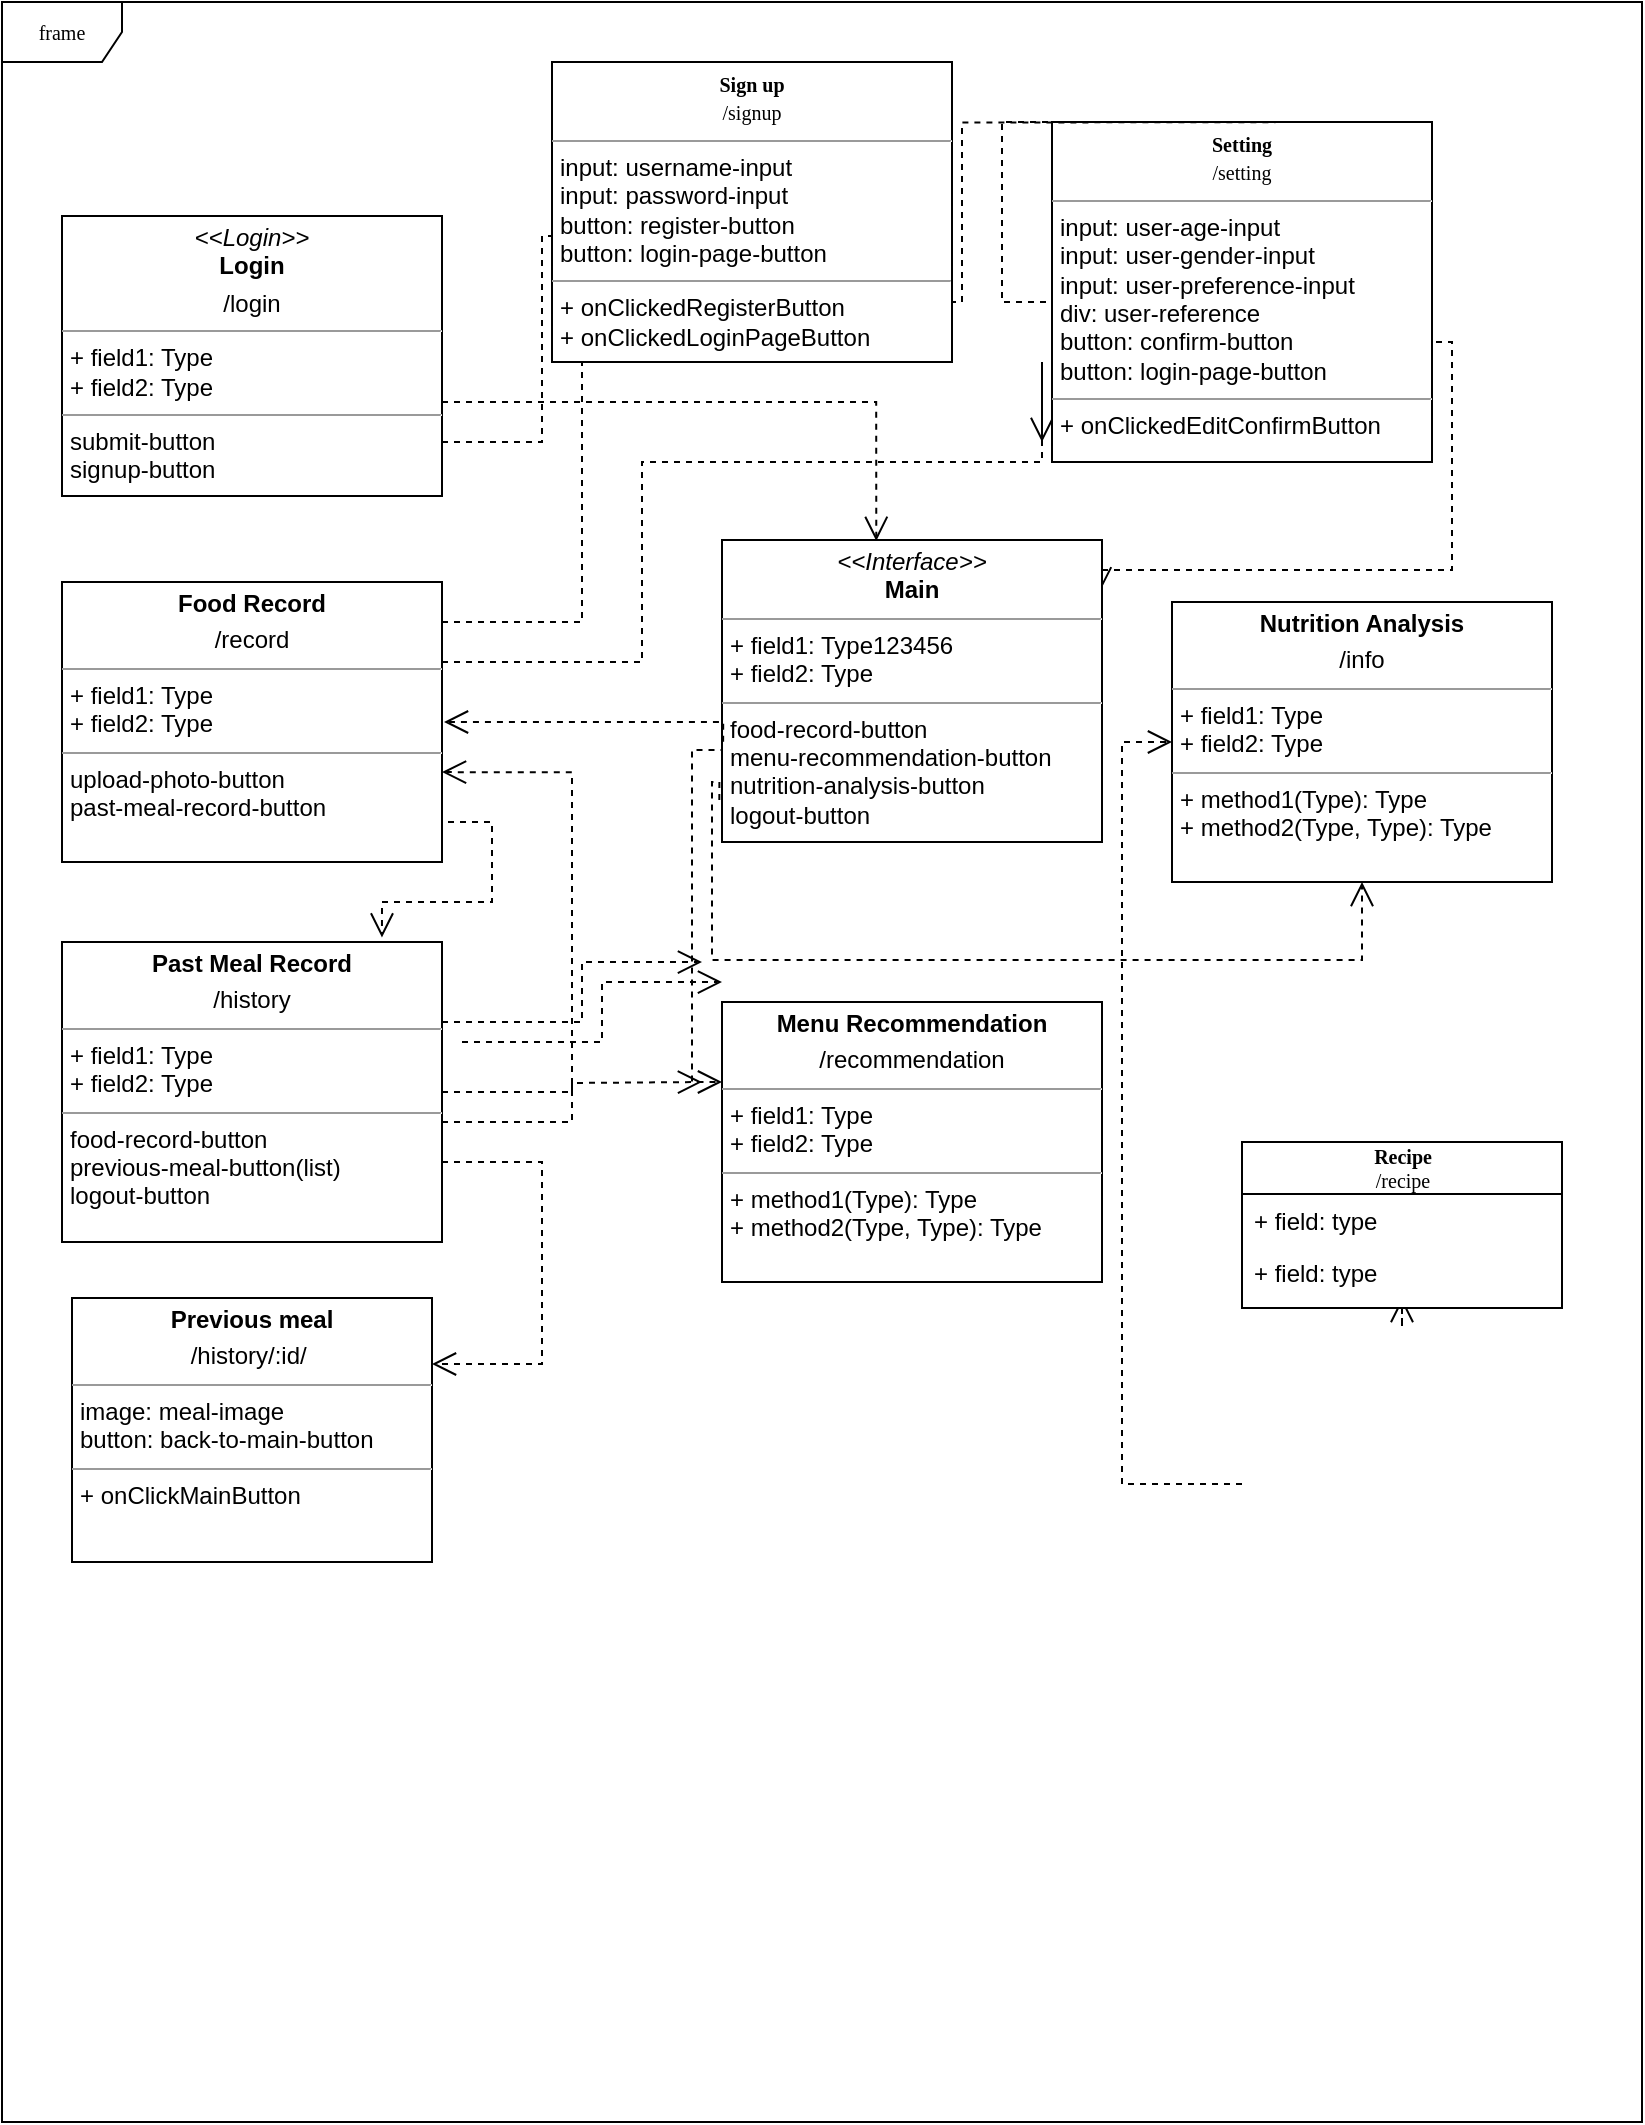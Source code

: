 <mxfile version="15.5.8" type="github">
  <diagram name="Page-1" id="c4acf3e9-155e-7222-9cf6-157b1a14988f">
    <mxGraphModel dx="1006" dy="2377" grid="1" gridSize="10" guides="1" tooltips="1" connect="1" arrows="1" fold="1" page="1" pageScale="1" pageWidth="850" pageHeight="1100" background="none" math="0" shadow="0">
      <root>
        <mxCell id="0" />
        <mxCell id="1" parent="0" />
        <mxCell id="17acba5748e5396b-1" value="frame" style="shape=umlFrame;whiteSpace=wrap;html=1;rounded=0;shadow=0;comic=0;labelBackgroundColor=none;strokeWidth=1;fontFamily=Verdana;fontSize=10;align=center;" parent="1" vertex="1">
          <mxGeometry x="15" y="-840" width="820" height="1060" as="geometry" />
        </mxCell>
        <mxCell id="5d2195bd80daf111-38" style="edgeStyle=orthogonalEdgeStyle;rounded=0;html=1;dashed=1;labelBackgroundColor=none;startFill=0;endArrow=open;endFill=0;endSize=10;fontFamily=Verdana;fontSize=10;" parent="1" target="5d2195bd80daf111-9" edge="1">
          <mxGeometry relative="1" as="geometry">
            <Array as="points">
              <mxPoint x="575" y="-99" />
            </Array>
            <mxPoint x="635" y="-99" as="sourcePoint" />
          </mxGeometry>
        </mxCell>
        <mxCell id="5d2195bd80daf111-41" style="edgeStyle=orthogonalEdgeStyle;rounded=0;html=1;dashed=1;labelBackgroundColor=none;startFill=0;endArrow=open;endFill=0;endSize=10;fontFamily=Verdana;fontSize=10;" parent="1" source="5d2195bd80daf111-5" edge="1">
          <mxGeometry relative="1" as="geometry">
            <Array as="points" />
            <mxPoint x="715" y="-192" as="targetPoint" />
          </mxGeometry>
        </mxCell>
        <mxCell id="5d2195bd80daf111-5" value="&lt;b&gt;Recipe&lt;/b&gt;&lt;br&gt;/recipe" style="swimlane;html=1;fontStyle=0;childLayout=stackLayout;horizontal=1;startSize=26;fillColor=none;horizontalStack=0;resizeParent=1;resizeLast=0;collapsible=1;marginBottom=0;swimlaneFillColor=#ffffff;rounded=0;shadow=0;comic=0;labelBackgroundColor=none;strokeWidth=1;fontFamily=Verdana;fontSize=10;align=center;" parent="1" vertex="1">
          <mxGeometry x="635" y="-270" width="160" height="83" as="geometry" />
        </mxCell>
        <mxCell id="5d2195bd80daf111-6" value="+ field: type" style="text;html=1;strokeColor=none;fillColor=none;align=left;verticalAlign=top;spacingLeft=4;spacingRight=4;whiteSpace=wrap;overflow=hidden;rotatable=0;points=[[0,0.5],[1,0.5]];portConstraint=eastwest;" parent="5d2195bd80daf111-5" vertex="1">
          <mxGeometry y="26" width="160" height="26" as="geometry" />
        </mxCell>
        <mxCell id="5d2195bd80daf111-7" value="+ field: type" style="text;html=1;strokeColor=none;fillColor=none;align=left;verticalAlign=top;spacingLeft=4;spacingRight=4;whiteSpace=wrap;overflow=hidden;rotatable=0;points=[[0,0.5],[1,0.5]];portConstraint=eastwest;" parent="5d2195bd80daf111-5" vertex="1">
          <mxGeometry y="52" width="160" height="26" as="geometry" />
        </mxCell>
        <mxCell id="5d2195bd80daf111-36" style="edgeStyle=orthogonalEdgeStyle;rounded=0;html=1;dashed=1;labelBackgroundColor=none;startFill=0;endArrow=open;endFill=0;endSize=10;fontFamily=Verdana;fontSize=10;exitX=0;exitY=0.75;exitDx=0;exitDy=0;" parent="1" source="5d2195bd80daf111-15" target="5d2195bd80daf111-10" edge="1">
          <mxGeometry relative="1" as="geometry">
            <Array as="points">
              <mxPoint x="360" y="-466" />
              <mxPoint x="360" y="-300" />
              <mxPoint x="430" y="-300" />
            </Array>
            <mxPoint x="475" y="-299.971" as="targetPoint" />
          </mxGeometry>
        </mxCell>
        <mxCell id="5d2195bd80daf111-9" value="&lt;p style=&quot;margin: 0px ; margin-top: 4px ; text-align: center&quot;&gt;&lt;b&gt;Nutrition Analysis&lt;/b&gt;&lt;/p&gt;&lt;p style=&quot;margin: 0px ; margin-top: 4px ; text-align: center&quot;&gt;/info&lt;/p&gt;&lt;hr size=&quot;1&quot;&gt;&lt;p style=&quot;margin: 0px ; margin-left: 4px&quot;&gt;+ field1: Type&lt;br&gt;+ field2: Type&lt;/p&gt;&lt;hr size=&quot;1&quot;&gt;&lt;p style=&quot;margin: 0px ; margin-left: 4px&quot;&gt;+ method1(Type): Type&lt;br&gt;+ method2(Type, Type): Type&lt;/p&gt;" style="verticalAlign=top;align=left;overflow=fill;fontSize=12;fontFamily=Helvetica;html=1;rounded=0;shadow=0;comic=0;labelBackgroundColor=none;strokeWidth=1" parent="1" vertex="1">
          <mxGeometry x="600" y="-540" width="190" height="140" as="geometry" />
        </mxCell>
        <mxCell id="5d2195bd80daf111-10" value="&lt;p style=&quot;margin: 0px ; margin-top: 4px ; text-align: center&quot;&gt;&lt;b&gt;Menu Recommendation&lt;/b&gt;&lt;/p&gt;&lt;p style=&quot;margin: 0px ; margin-top: 4px ; text-align: center&quot;&gt;/recommendation&lt;/p&gt;&lt;hr size=&quot;1&quot;&gt;&lt;p style=&quot;margin: 0px ; margin-left: 4px&quot;&gt;+ field1: Type&lt;br&gt;+ field2: Type&lt;/p&gt;&lt;hr size=&quot;1&quot;&gt;&lt;p style=&quot;margin: 0px ; margin-left: 4px&quot;&gt;+ method1(Type): Type&lt;br&gt;+ method2(Type, Type): Type&lt;/p&gt;" style="verticalAlign=top;align=left;overflow=fill;fontSize=12;fontFamily=Helvetica;html=1;rounded=0;shadow=0;comic=0;labelBackgroundColor=none;strokeWidth=1" parent="1" vertex="1">
          <mxGeometry x="375" y="-340" width="190" height="140" as="geometry" />
        </mxCell>
        <mxCell id="5d2195bd80daf111-26" style="edgeStyle=orthogonalEdgeStyle;rounded=0;html=1;dashed=1;labelBackgroundColor=none;startFill=0;endArrow=open;endFill=0;endSize=10;fontFamily=Verdana;fontSize=10;exitX=1;exitY=0.5;exitDx=0;exitDy=0;entryX=0.995;entryY=0.17;entryDx=0;entryDy=0;entryPerimeter=0;" parent="1" target="5d2195bd80daf111-15" edge="1">
          <mxGeometry relative="1" as="geometry">
            <Array as="points">
              <mxPoint x="695" y="-639" />
              <mxPoint x="695" y="-670" />
              <mxPoint x="740" y="-670" />
              <mxPoint x="740" y="-556" />
            </Array>
            <mxPoint x="740.029" y="-430" as="targetPoint" />
            <mxPoint x="685" y="-639" as="sourcePoint" />
          </mxGeometry>
        </mxCell>
        <mxCell id="5d2195bd80daf111-15" value="&lt;p style=&quot;margin: 0px ; margin-top: 4px ; text-align: center&quot;&gt;&lt;i&gt;&amp;lt;&amp;lt;Interface&amp;gt;&amp;gt;&lt;/i&gt;&lt;br&gt;&lt;b&gt;Main&lt;/b&gt;&lt;/p&gt;&lt;hr size=&quot;1&quot;&gt;&lt;p style=&quot;margin: 0px ; margin-left: 4px&quot;&gt;+ field1: Type123456&lt;br&gt;+ field2: Type&lt;/p&gt;&lt;hr size=&quot;1&quot;&gt;&lt;p style=&quot;margin: 0px ; margin-left: 4px&quot;&gt;food-record-button&lt;/p&gt;&lt;p style=&quot;margin: 0px ; margin-left: 4px&quot;&gt;menu-recommendation-button&lt;/p&gt;&lt;p style=&quot;margin: 0px ; margin-left: 4px&quot;&gt;nutrition-analysis-button&lt;/p&gt;&lt;p style=&quot;margin: 0px ; margin-left: 4px&quot;&gt;logout-button&lt;/p&gt;" style="verticalAlign=top;align=left;overflow=fill;fontSize=12;fontFamily=Helvetica;html=1;rounded=0;shadow=0;comic=0;labelBackgroundColor=none;strokeWidth=1" parent="1" vertex="1">
          <mxGeometry x="375" y="-571" width="190" height="151" as="geometry" />
        </mxCell>
        <mxCell id="5d2195bd80daf111-21" style="edgeStyle=orthogonalEdgeStyle;rounded=0;html=1;labelBackgroundColor=none;startFill=0;endArrow=open;endFill=0;endSize=10;fontFamily=Verdana;fontSize=10;dashed=1;" parent="1" source="5d2195bd80daf111-18" edge="1">
          <mxGeometry relative="1" as="geometry">
            <Array as="points">
              <mxPoint x="285" y="-620" />
              <mxPoint x="285" y="-723" />
            </Array>
            <mxPoint x="330" y="-723" as="targetPoint" />
          </mxGeometry>
        </mxCell>
        <mxCell id="5d2195bd80daf111-22" style="edgeStyle=orthogonalEdgeStyle;rounded=0;html=1;exitX=1;exitY=0.75;dashed=1;labelBackgroundColor=none;startFill=0;endArrow=open;endFill=0;endSize=10;fontFamily=Verdana;fontSize=10;entryX=0.406;entryY=0.003;entryDx=0;entryDy=0;entryPerimeter=0;" parent="1" source="5d2195bd80daf111-18" target="5d2195bd80daf111-15" edge="1">
          <mxGeometry relative="1" as="geometry">
            <Array as="points">
              <mxPoint x="235" y="-640" />
              <mxPoint x="452" y="-640" />
            </Array>
          </mxGeometry>
        </mxCell>
        <mxCell id="5d2195bd80daf111-18" value="&lt;p style=&quot;margin: 0px ; margin-top: 4px ; text-align: center&quot;&gt;&lt;i&gt;&amp;lt;&amp;lt;Login&amp;gt;&amp;gt;&lt;/i&gt;&lt;br&gt;&lt;b&gt;Login&lt;/b&gt;&lt;/p&gt;&lt;p style=&quot;margin: 0px ; margin-top: 4px ; text-align: center&quot;&gt;/login&lt;/p&gt;&lt;hr size=&quot;1&quot;&gt;&lt;p style=&quot;margin: 0px ; margin-left: 4px&quot;&gt;+ field1: Type&lt;br&gt;+ field2: Type&lt;/p&gt;&lt;hr size=&quot;1&quot;&gt;&lt;p style=&quot;margin: 0px ; margin-left: 4px&quot;&gt;submit-button&lt;/p&gt;&lt;p style=&quot;margin: 0px ; margin-left: 4px&quot;&gt;signup-button&lt;/p&gt;" style="verticalAlign=top;align=left;overflow=fill;fontSize=12;fontFamily=Helvetica;html=1;rounded=0;shadow=0;comic=0;labelBackgroundColor=none;strokeWidth=1" parent="1" vertex="1">
          <mxGeometry x="45" y="-733" width="190" height="140" as="geometry" />
        </mxCell>
        <mxCell id="5d2195bd80daf111-23" style="edgeStyle=orthogonalEdgeStyle;rounded=0;html=1;dashed=1;labelBackgroundColor=none;startFill=0;endArrow=open;endFill=0;endSize=10;fontFamily=Verdana;fontSize=10;" parent="1" source="5d2195bd80daf111-19" edge="1">
          <mxGeometry relative="1" as="geometry">
            <Array as="points">
              <mxPoint x="305" y="-530" />
              <mxPoint x="305" y="-700" />
            </Array>
            <mxPoint x="330" y="-700" as="targetPoint" />
          </mxGeometry>
        </mxCell>
        <mxCell id="5d2195bd80daf111-24" style="edgeStyle=orthogonalEdgeStyle;rounded=0;html=1;dashed=1;labelBackgroundColor=none;startFill=0;endArrow=open;endFill=0;endSize=10;fontFamily=Verdana;fontSize=10;" parent="1" source="5d2195bd80daf111-19" edge="1">
          <mxGeometry relative="1" as="geometry">
            <Array as="points">
              <mxPoint x="335" y="-510" />
              <mxPoint x="335" y="-610" />
              <mxPoint x="535" y="-610" />
              <mxPoint x="535" y="-660" />
            </Array>
            <mxPoint x="535" y="-620" as="targetPoint" />
          </mxGeometry>
        </mxCell>
        <mxCell id="5d2195bd80daf111-25" style="edgeStyle=orthogonalEdgeStyle;rounded=0;html=1;dashed=1;labelBackgroundColor=none;startFill=0;endArrow=open;endFill=0;endSize=10;fontFamily=Verdana;fontSize=10;exitX=0.003;exitY=0.668;exitDx=0;exitDy=0;exitPerimeter=0;" parent="1" source="5d2195bd80daf111-15" edge="1">
          <mxGeometry relative="1" as="geometry">
            <Array as="points">
              <mxPoint x="376" y="-480" />
            </Array>
            <mxPoint x="236" y="-480" as="targetPoint" />
          </mxGeometry>
        </mxCell>
        <mxCell id="5d2195bd80daf111-27" style="edgeStyle=orthogonalEdgeStyle;rounded=0;html=1;exitX=1;exitY=0.75;dashed=1;labelBackgroundColor=none;startFill=0;endArrow=open;endFill=0;endSize=10;fontFamily=Verdana;fontSize=10;entryX=0.842;entryY=-0.015;entryDx=0;entryDy=0;entryPerimeter=0;" parent="1" source="5d2195bd80daf111-19" target="5d2195bd80daf111-20" edge="1">
          <mxGeometry relative="1" as="geometry">
            <Array as="points">
              <mxPoint x="235" y="-430" />
              <mxPoint x="260" y="-430" />
              <mxPoint x="260" y="-390" />
              <mxPoint x="205" y="-390" />
            </Array>
            <mxPoint x="365" y="-379.971" as="targetPoint" />
          </mxGeometry>
        </mxCell>
        <mxCell id="5d2195bd80daf111-19" value="&lt;p style=&quot;margin: 0px ; margin-top: 4px ; text-align: center&quot;&gt;&lt;b&gt;Food Record&lt;/b&gt;&lt;/p&gt;&lt;p style=&quot;margin: 0px ; margin-top: 4px ; text-align: center&quot;&gt;/record&lt;/p&gt;&lt;hr size=&quot;1&quot;&gt;&lt;p style=&quot;margin: 0px ; margin-left: 4px&quot;&gt;+ field1: Type&lt;br&gt;+ field2: Type&lt;/p&gt;&lt;hr size=&quot;1&quot;&gt;&lt;p style=&quot;margin: 0px ; margin-left: 4px&quot;&gt;upload-photo-button&lt;/p&gt;&lt;p style=&quot;margin: 0px ; margin-left: 4px&quot;&gt;past-meal-record-button&lt;br&gt;&lt;/p&gt;" style="verticalAlign=top;align=left;overflow=fill;fontSize=12;fontFamily=Helvetica;html=1;rounded=0;shadow=0;comic=0;labelBackgroundColor=none;strokeWidth=1" parent="1" vertex="1">
          <mxGeometry x="45" y="-550" width="190" height="140" as="geometry" />
        </mxCell>
        <mxCell id="5d2195bd80daf111-28" style="edgeStyle=orthogonalEdgeStyle;rounded=0;html=1;dashed=1;labelBackgroundColor=none;startFill=0;endArrow=open;endFill=0;endSize=10;fontFamily=Verdana;fontSize=10;" parent="1" source="5d2195bd80daf111-20" edge="1">
          <mxGeometry relative="1" as="geometry">
            <Array as="points">
              <mxPoint x="305" y="-330" />
              <mxPoint x="305" y="-360" />
            </Array>
            <mxPoint x="365" y="-359.971" as="targetPoint" />
          </mxGeometry>
        </mxCell>
        <mxCell id="5d2195bd80daf111-29" style="edgeStyle=orthogonalEdgeStyle;rounded=0;html=1;dashed=1;labelBackgroundColor=none;startFill=0;endArrow=open;endFill=0;endSize=10;fontFamily=Verdana;fontSize=10;" parent="1" source="5d2195bd80daf111-20" edge="1">
          <mxGeometry relative="1" as="geometry">
            <mxPoint x="365" y="-300" as="targetPoint" />
          </mxGeometry>
        </mxCell>
        <mxCell id="5d2195bd80daf111-30" style="edgeStyle=orthogonalEdgeStyle;rounded=0;html=1;dashed=1;labelBackgroundColor=none;startFill=0;endArrow=open;endFill=0;endSize=10;fontFamily=Verdana;fontSize=10;entryX=1;entryY=0.25;entryDx=0;entryDy=0;" parent="1" source="5d2195bd80daf111-20" target="_0yQfyOjA4DtSsv9l8dJ-1" edge="1">
          <mxGeometry relative="1" as="geometry">
            <Array as="points">
              <mxPoint x="285" y="-260" />
              <mxPoint x="285" y="-159" />
            </Array>
          </mxGeometry>
        </mxCell>
        <mxCell id="5d2195bd80daf111-31" style="edgeStyle=orthogonalEdgeStyle;rounded=0;html=1;dashed=1;labelBackgroundColor=none;startFill=0;endArrow=open;endFill=0;endSize=10;fontFamily=Verdana;fontSize=10;entryX=1;entryY=0.679;entryDx=0;entryDy=0;entryPerimeter=0;" parent="1" source="5d2195bd80daf111-20" target="5d2195bd80daf111-19" edge="1">
          <mxGeometry relative="1" as="geometry">
            <Array as="points">
              <mxPoint x="300" y="-280" />
              <mxPoint x="300" y="-455" />
            </Array>
          </mxGeometry>
        </mxCell>
        <mxCell id="5d2195bd80daf111-20" value="&lt;p style=&quot;margin: 0px ; margin-top: 4px ; text-align: center&quot;&gt;&lt;b&gt;Past Meal Record&lt;/b&gt;&lt;/p&gt;&lt;p style=&quot;margin: 0px ; margin-top: 4px ; text-align: center&quot;&gt;/history&lt;/p&gt;&lt;hr size=&quot;1&quot;&gt;&lt;p style=&quot;margin: 0px ; margin-left: 4px&quot;&gt;+ field1: Type&lt;br&gt;+ field2: Type&lt;/p&gt;&lt;hr size=&quot;1&quot;&gt;&lt;p style=&quot;margin: 0px ; margin-left: 4px&quot;&gt;food-record-button&lt;/p&gt;&lt;p style=&quot;margin: 0px ; margin-left: 4px&quot;&gt;previous-meal-button(list)&lt;/p&gt;&lt;p style=&quot;margin: 0px ; margin-left: 4px&quot;&gt;logout-button&lt;/p&gt;&lt;p style=&quot;margin: 0px ; margin-left: 4px&quot;&gt;&lt;br&gt;&lt;/p&gt;" style="verticalAlign=top;align=left;overflow=fill;fontSize=12;fontFamily=Helvetica;html=1;rounded=0;shadow=0;comic=0;labelBackgroundColor=none;strokeWidth=1" parent="1" vertex="1">
          <mxGeometry x="45" y="-370" width="190" height="150" as="geometry" />
        </mxCell>
        <mxCell id="5d2195bd80daf111-37" style="edgeStyle=orthogonalEdgeStyle;rounded=0;html=1;dashed=1;labelBackgroundColor=none;startFill=0;endArrow=open;endFill=0;endSize=10;fontFamily=Verdana;fontSize=10;exitX=-0.007;exitY=0.861;exitDx=0;exitDy=0;exitPerimeter=0;" parent="1" source="5d2195bd80daf111-15" target="5d2195bd80daf111-9" edge="1">
          <mxGeometry relative="1" as="geometry">
            <Array as="points">
              <mxPoint x="370" y="-450" />
              <mxPoint x="370" y="-361" />
            </Array>
          </mxGeometry>
        </mxCell>
        <mxCell id="L3TwCVZZ33LNHNp4HuS5-2" style="edgeStyle=orthogonalEdgeStyle;rounded=0;html=1;dashed=1;labelBackgroundColor=none;startFill=0;endArrow=open;endFill=0;endSize=10;fontFamily=Verdana;fontSize=10;exitX=1;exitY=0.5;exitDx=0;exitDy=0;entryX=0.588;entryY=0.001;entryDx=0;entryDy=0;entryPerimeter=0;startArrow=none;" parent="1" source="qGHcuvxO_ONKpb6-yjZ4-2" edge="1">
          <mxGeometry relative="1" as="geometry">
            <Array as="points">
              <mxPoint x="515" y="-690" />
              <mxPoint x="515" y="-780" />
              <mxPoint x="619" y="-780" />
            </Array>
            <mxPoint x="490" y="-739" as="sourcePoint" />
            <mxPoint x="619.08" y="-729.89" as="targetPoint" />
          </mxGeometry>
        </mxCell>
        <mxCell id="L3TwCVZZ33LNHNp4HuS5-3" style="edgeStyle=orthogonalEdgeStyle;rounded=0;html=1;dashed=1;labelBackgroundColor=none;startFill=0;endArrow=open;endFill=0;endSize=10;fontFamily=Verdana;fontSize=10;" parent="1" edge="1">
          <mxGeometry relative="1" as="geometry">
            <Array as="points">
              <mxPoint x="315" y="-320" />
              <mxPoint x="315" y="-350" />
            </Array>
            <mxPoint x="245" y="-319.971" as="sourcePoint" />
            <mxPoint x="375" y="-349.971" as="targetPoint" />
          </mxGeometry>
        </mxCell>
        <mxCell id="_0yQfyOjA4DtSsv9l8dJ-1" value="&lt;p style=&quot;margin: 0px ; margin-top: 4px ; text-align: center&quot;&gt;&lt;b&gt;Previous meal&lt;/b&gt;&lt;/p&gt;&lt;p style=&quot;margin: 0px ; margin-top: 4px ; text-align: center&quot;&gt;/history/:id/&lt;b&gt;&amp;nbsp;&lt;/b&gt;&lt;/p&gt;&lt;hr size=&quot;1&quot;&gt;&lt;p style=&quot;margin: 0px ; margin-left: 4px&quot;&gt;image: meal-image&lt;/p&gt;&lt;p style=&quot;margin: 0px ; margin-left: 4px&quot;&gt;button: back-to-main-button&lt;/p&gt;&lt;hr size=&quot;1&quot;&gt;&lt;p style=&quot;margin: 0px ; margin-left: 4px&quot;&gt;+ onClickMainButton&lt;/p&gt;" style="verticalAlign=top;align=left;overflow=fill;fontSize=12;fontFamily=Helvetica;html=1;" parent="1" vertex="1">
          <mxGeometry x="50" y="-192" width="180" height="132" as="geometry" />
        </mxCell>
        <mxCell id="qGHcuvxO_ONKpb6-yjZ4-1" value="&lt;p style=&quot;margin: 0px ; margin-top: 4px ; text-align: center&quot;&gt;&lt;b style=&quot;font-family: &amp;#34;verdana&amp;#34; ; font-size: 10px&quot;&gt;Sign up&lt;/b&gt;&lt;br style=&quot;font-family: &amp;#34;verdana&amp;#34; ; font-size: 10px&quot;&gt;&lt;span style=&quot;font-family: &amp;#34;verdana&amp;#34; ; font-size: 10px&quot;&gt;/signup&lt;/span&gt;&lt;br&gt;&lt;/p&gt;&lt;hr size=&quot;1&quot;&gt;&lt;p style=&quot;margin: 0px ; margin-left: 4px&quot;&gt;input: username-input&lt;/p&gt;&lt;p style=&quot;margin: 0px ; margin-left: 4px&quot;&gt;input: password-input&lt;/p&gt;&lt;p style=&quot;margin: 0px ; margin-left: 4px&quot;&gt;button: register-button&lt;/p&gt;&lt;p style=&quot;margin: 0px ; margin-left: 4px&quot;&gt;button: login-page-button&lt;/p&gt;&lt;hr size=&quot;1&quot;&gt;&lt;p style=&quot;margin: 0px ; margin-left: 4px&quot;&gt;+ onClickedRegisterButton&lt;/p&gt;&lt;p style=&quot;margin: 0px ; margin-left: 4px&quot;&gt;+ onClickedLoginPageButton&lt;/p&gt;" style="verticalAlign=top;align=left;overflow=fill;fontSize=12;fontFamily=Helvetica;html=1;" vertex="1" parent="1">
          <mxGeometry x="290" y="-810" width="200" height="150" as="geometry" />
        </mxCell>
        <mxCell id="qGHcuvxO_ONKpb6-yjZ4-2" value="&lt;p style=&quot;margin: 0px ; margin-top: 4px ; text-align: center&quot;&gt;&lt;b style=&quot;font-family: &amp;#34;verdana&amp;#34; ; font-size: 10px&quot;&gt;Setting&lt;/b&gt;&lt;br style=&quot;font-family: &amp;#34;verdana&amp;#34; ; font-size: 10px&quot;&gt;&lt;span style=&quot;font-family: &amp;#34;verdana&amp;#34; ; font-size: 10px&quot;&gt;/setting&lt;/span&gt;&lt;br&gt;&lt;/p&gt;&lt;hr size=&quot;1&quot;&gt;&lt;p style=&quot;margin: 0px ; margin-left: 4px&quot;&gt;input: user-age-input&lt;/p&gt;&lt;p style=&quot;margin: 0px ; margin-left: 4px&quot;&gt;input: user-gender-input&lt;/p&gt;&lt;p style=&quot;margin: 0px ; margin-left: 4px&quot;&gt;input: user-preference-input&lt;/p&gt;&lt;p style=&quot;margin: 0px ; margin-left: 4px&quot;&gt;div: user-reference&lt;/p&gt;&lt;p style=&quot;margin: 0px ; margin-left: 4px&quot;&gt;button: confirm-button&lt;/p&gt;&lt;p style=&quot;margin: 0px ; margin-left: 4px&quot;&gt;button: login-page-button&lt;/p&gt;&lt;hr size=&quot;1&quot;&gt;&lt;p style=&quot;margin: 0px ; margin-left: 4px&quot;&gt;+ onClickedEditConfirmButton&lt;/p&gt;" style="verticalAlign=top;align=left;overflow=fill;fontSize=12;fontFamily=Helvetica;html=1;" vertex="1" parent="1">
          <mxGeometry x="540" y="-780" width="190" height="170" as="geometry" />
        </mxCell>
        <mxCell id="qGHcuvxO_ONKpb6-yjZ4-3" value="" style="edgeStyle=orthogonalEdgeStyle;rounded=0;html=1;dashed=1;labelBackgroundColor=none;startFill=0;endArrow=none;endFill=0;endSize=10;fontFamily=Verdana;fontSize=10;exitX=1;exitY=0.5;exitDx=0;exitDy=0;entryX=0.588;entryY=0.001;entryDx=0;entryDy=0;entryPerimeter=0;" edge="1" parent="1" target="qGHcuvxO_ONKpb6-yjZ4-2">
          <mxGeometry relative="1" as="geometry">
            <Array as="points">
              <mxPoint x="495" y="-690" />
            </Array>
            <mxPoint x="490" y="-739" as="sourcePoint" />
            <mxPoint x="619.08" y="-729.89" as="targetPoint" />
          </mxGeometry>
        </mxCell>
      </root>
    </mxGraphModel>
  </diagram>
</mxfile>
